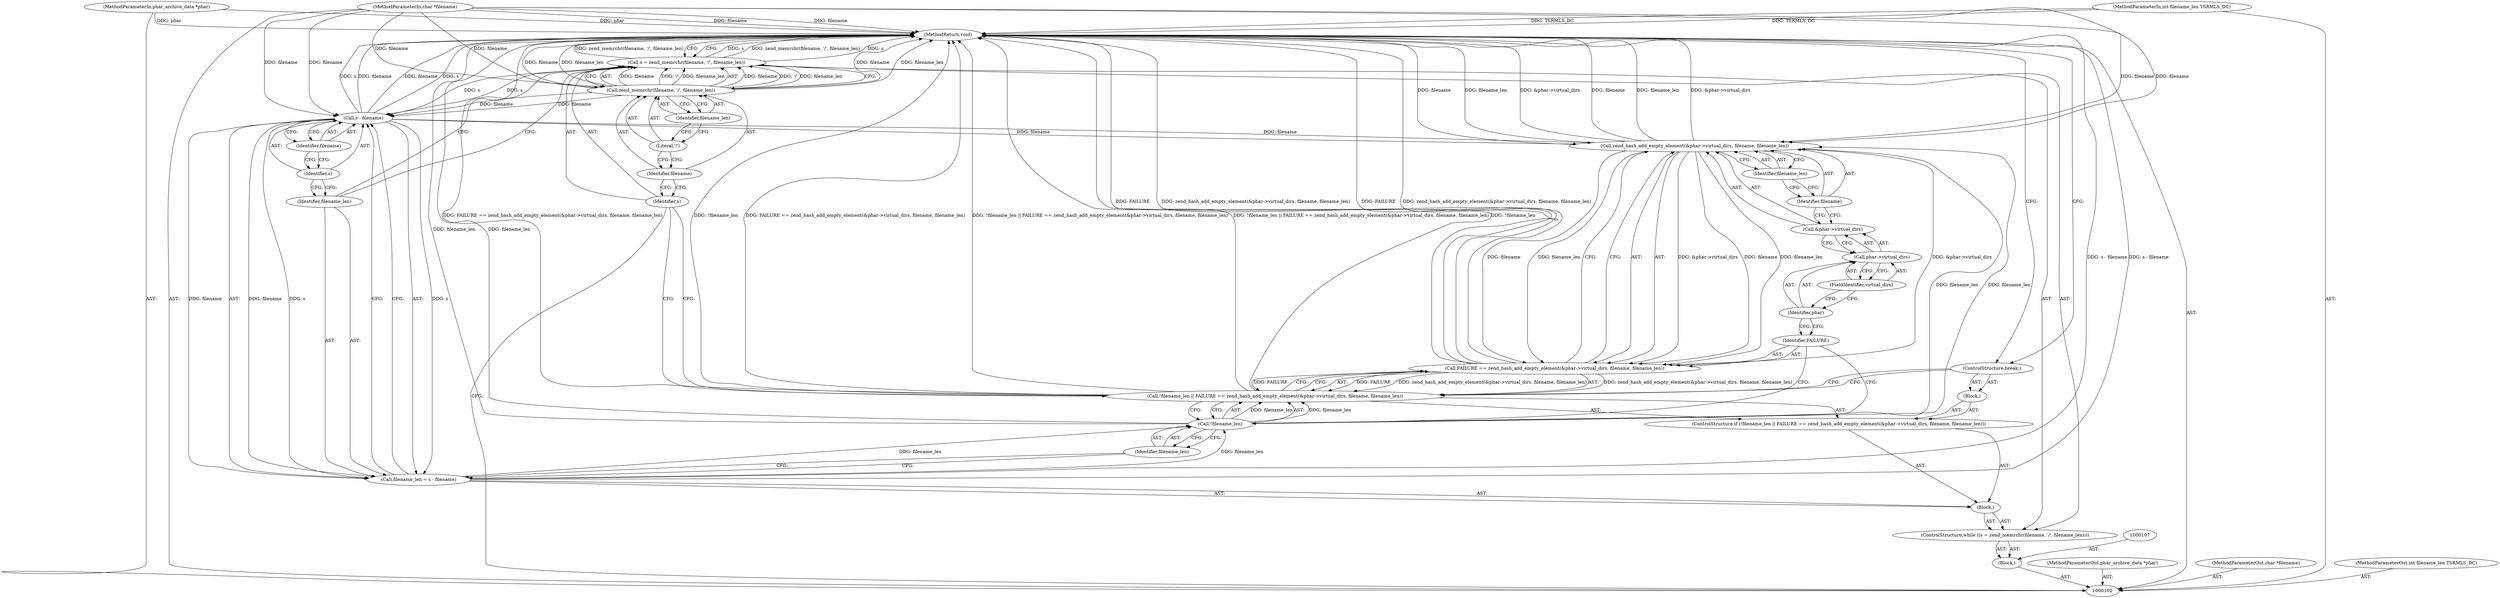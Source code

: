 digraph "0_php_1ddf72180a52d247db88ea42a3e35f824a8fbda2" {
"1000136" [label="(MethodReturn,void)"];
"1000103" [label="(MethodParameterIn,phar_archive_data *phar)"];
"1000190" [label="(MethodParameterOut,phar_archive_data *phar)"];
"1000104" [label="(MethodParameterIn,char *filename)"];
"1000191" [label="(MethodParameterOut,char *filename)"];
"1000105" [label="(MethodParameterIn,int filename_len TSRMLS_DC)"];
"1000192" [label="(MethodParameterOut,int filename_len TSRMLS_DC)"];
"1000106" [label="(Block,)"];
"1000109" [label="(Call,s = zend_memrchr(filename, '/', filename_len))"];
"1000110" [label="(Identifier,s)"];
"1000111" [label="(Call,zend_memrchr(filename, '/', filename_len))"];
"1000112" [label="(Identifier,filename)"];
"1000113" [label="(Literal,'/')"];
"1000114" [label="(Identifier,filename_len)"];
"1000115" [label="(Block,)"];
"1000108" [label="(ControlStructure,while ((s = zend_memrchr(filename, '/', filename_len))))"];
"1000116" [label="(Call,filename_len = s - filename)"];
"1000117" [label="(Identifier,filename_len)"];
"1000118" [label="(Call,s - filename)"];
"1000119" [label="(Identifier,s)"];
"1000120" [label="(Identifier,filename)"];
"1000133" [label="(Identifier,filename_len)"];
"1000134" [label="(Block,)"];
"1000121" [label="(ControlStructure,if (!filename_len || FAILURE == zend_hash_add_empty_element(&phar->virtual_dirs, filename, filename_len)))"];
"1000122" [label="(Call,!filename_len || FAILURE == zend_hash_add_empty_element(&phar->virtual_dirs, filename, filename_len))"];
"1000123" [label="(Call,!filename_len)"];
"1000124" [label="(Identifier,filename_len)"];
"1000125" [label="(Call,FAILURE == zend_hash_add_empty_element(&phar->virtual_dirs, filename, filename_len))"];
"1000126" [label="(Identifier,FAILURE)"];
"1000127" [label="(Call,zend_hash_add_empty_element(&phar->virtual_dirs, filename, filename_len))"];
"1000128" [label="(Call,&phar->virtual_dirs)"];
"1000129" [label="(Call,phar->virtual_dirs)"];
"1000130" [label="(Identifier,phar)"];
"1000131" [label="(FieldIdentifier,virtual_dirs)"];
"1000132" [label="(Identifier,filename)"];
"1000135" [label="(ControlStructure,break;)"];
"1000136" -> "1000102"  [label="AST: "];
"1000136" -> "1000109"  [label="CFG: "];
"1000136" -> "1000135"  [label="CFG: "];
"1000125" -> "1000136"  [label="DDG: FAILURE"];
"1000125" -> "1000136"  [label="DDG: zend_hash_add_empty_element(&phar->virtual_dirs, filename, filename_len)"];
"1000122" -> "1000136"  [label="DDG: FAILURE == zend_hash_add_empty_element(&phar->virtual_dirs, filename, filename_len)"];
"1000122" -> "1000136"  [label="DDG: !filename_len || FAILURE == zend_hash_add_empty_element(&phar->virtual_dirs, filename, filename_len)"];
"1000122" -> "1000136"  [label="DDG: !filename_len"];
"1000104" -> "1000136"  [label="DDG: filename"];
"1000105" -> "1000136"  [label="DDG: TSRMLS_DC"];
"1000111" -> "1000136"  [label="DDG: filename_len"];
"1000111" -> "1000136"  [label="DDG: filename"];
"1000103" -> "1000136"  [label="DDG: phar"];
"1000116" -> "1000136"  [label="DDG: s - filename"];
"1000127" -> "1000136"  [label="DDG: &phar->virtual_dirs"];
"1000127" -> "1000136"  [label="DDG: filename"];
"1000127" -> "1000136"  [label="DDG: filename_len"];
"1000118" -> "1000136"  [label="DDG: s"];
"1000118" -> "1000136"  [label="DDG: filename"];
"1000123" -> "1000136"  [label="DDG: filename_len"];
"1000109" -> "1000136"  [label="DDG: s"];
"1000109" -> "1000136"  [label="DDG: zend_memrchr(filename, '/', filename_len)"];
"1000103" -> "1000102"  [label="AST: "];
"1000103" -> "1000136"  [label="DDG: phar"];
"1000190" -> "1000102"  [label="AST: "];
"1000104" -> "1000102"  [label="AST: "];
"1000104" -> "1000136"  [label="DDG: filename"];
"1000104" -> "1000111"  [label="DDG: filename"];
"1000104" -> "1000118"  [label="DDG: filename"];
"1000104" -> "1000127"  [label="DDG: filename"];
"1000191" -> "1000102"  [label="AST: "];
"1000105" -> "1000102"  [label="AST: "];
"1000105" -> "1000136"  [label="DDG: TSRMLS_DC"];
"1000192" -> "1000102"  [label="AST: "];
"1000106" -> "1000102"  [label="AST: "];
"1000107" -> "1000106"  [label="AST: "];
"1000108" -> "1000106"  [label="AST: "];
"1000109" -> "1000108"  [label="AST: "];
"1000109" -> "1000111"  [label="CFG: "];
"1000110" -> "1000109"  [label="AST: "];
"1000111" -> "1000109"  [label="AST: "];
"1000117" -> "1000109"  [label="CFG: "];
"1000136" -> "1000109"  [label="CFG: "];
"1000109" -> "1000136"  [label="DDG: s"];
"1000109" -> "1000136"  [label="DDG: zend_memrchr(filename, '/', filename_len)"];
"1000111" -> "1000109"  [label="DDG: filename"];
"1000111" -> "1000109"  [label="DDG: '/'"];
"1000111" -> "1000109"  [label="DDG: filename_len"];
"1000109" -> "1000118"  [label="DDG: s"];
"1000110" -> "1000109"  [label="AST: "];
"1000110" -> "1000122"  [label="CFG: "];
"1000110" -> "1000102"  [label="CFG: "];
"1000112" -> "1000110"  [label="CFG: "];
"1000111" -> "1000109"  [label="AST: "];
"1000111" -> "1000114"  [label="CFG: "];
"1000112" -> "1000111"  [label="AST: "];
"1000113" -> "1000111"  [label="AST: "];
"1000114" -> "1000111"  [label="AST: "];
"1000109" -> "1000111"  [label="CFG: "];
"1000111" -> "1000136"  [label="DDG: filename_len"];
"1000111" -> "1000136"  [label="DDG: filename"];
"1000111" -> "1000109"  [label="DDG: filename"];
"1000111" -> "1000109"  [label="DDG: '/'"];
"1000111" -> "1000109"  [label="DDG: filename_len"];
"1000104" -> "1000111"  [label="DDG: filename"];
"1000111" -> "1000118"  [label="DDG: filename"];
"1000112" -> "1000111"  [label="AST: "];
"1000112" -> "1000110"  [label="CFG: "];
"1000113" -> "1000112"  [label="CFG: "];
"1000113" -> "1000111"  [label="AST: "];
"1000113" -> "1000112"  [label="CFG: "];
"1000114" -> "1000113"  [label="CFG: "];
"1000114" -> "1000111"  [label="AST: "];
"1000114" -> "1000113"  [label="CFG: "];
"1000111" -> "1000114"  [label="CFG: "];
"1000115" -> "1000108"  [label="AST: "];
"1000116" -> "1000115"  [label="AST: "];
"1000121" -> "1000115"  [label="AST: "];
"1000108" -> "1000106"  [label="AST: "];
"1000109" -> "1000108"  [label="AST: "];
"1000115" -> "1000108"  [label="AST: "];
"1000116" -> "1000115"  [label="AST: "];
"1000116" -> "1000118"  [label="CFG: "];
"1000117" -> "1000116"  [label="AST: "];
"1000118" -> "1000116"  [label="AST: "];
"1000124" -> "1000116"  [label="CFG: "];
"1000116" -> "1000136"  [label="DDG: s - filename"];
"1000118" -> "1000116"  [label="DDG: s"];
"1000118" -> "1000116"  [label="DDG: filename"];
"1000116" -> "1000123"  [label="DDG: filename_len"];
"1000117" -> "1000116"  [label="AST: "];
"1000117" -> "1000109"  [label="CFG: "];
"1000119" -> "1000117"  [label="CFG: "];
"1000118" -> "1000116"  [label="AST: "];
"1000118" -> "1000120"  [label="CFG: "];
"1000119" -> "1000118"  [label="AST: "];
"1000120" -> "1000118"  [label="AST: "];
"1000116" -> "1000118"  [label="CFG: "];
"1000118" -> "1000136"  [label="DDG: s"];
"1000118" -> "1000136"  [label="DDG: filename"];
"1000118" -> "1000116"  [label="DDG: s"];
"1000118" -> "1000116"  [label="DDG: filename"];
"1000109" -> "1000118"  [label="DDG: s"];
"1000111" -> "1000118"  [label="DDG: filename"];
"1000104" -> "1000118"  [label="DDG: filename"];
"1000118" -> "1000127"  [label="DDG: filename"];
"1000119" -> "1000118"  [label="AST: "];
"1000119" -> "1000117"  [label="CFG: "];
"1000120" -> "1000119"  [label="CFG: "];
"1000120" -> "1000118"  [label="AST: "];
"1000120" -> "1000119"  [label="CFG: "];
"1000118" -> "1000120"  [label="CFG: "];
"1000133" -> "1000127"  [label="AST: "];
"1000133" -> "1000132"  [label="CFG: "];
"1000127" -> "1000133"  [label="CFG: "];
"1000134" -> "1000121"  [label="AST: "];
"1000135" -> "1000134"  [label="AST: "];
"1000121" -> "1000115"  [label="AST: "];
"1000122" -> "1000121"  [label="AST: "];
"1000134" -> "1000121"  [label="AST: "];
"1000122" -> "1000121"  [label="AST: "];
"1000122" -> "1000123"  [label="CFG: "];
"1000122" -> "1000125"  [label="CFG: "];
"1000123" -> "1000122"  [label="AST: "];
"1000125" -> "1000122"  [label="AST: "];
"1000110" -> "1000122"  [label="CFG: "];
"1000135" -> "1000122"  [label="CFG: "];
"1000122" -> "1000136"  [label="DDG: FAILURE == zend_hash_add_empty_element(&phar->virtual_dirs, filename, filename_len)"];
"1000122" -> "1000136"  [label="DDG: !filename_len || FAILURE == zend_hash_add_empty_element(&phar->virtual_dirs, filename, filename_len)"];
"1000122" -> "1000136"  [label="DDG: !filename_len"];
"1000123" -> "1000122"  [label="DDG: filename_len"];
"1000125" -> "1000122"  [label="DDG: FAILURE"];
"1000125" -> "1000122"  [label="DDG: zend_hash_add_empty_element(&phar->virtual_dirs, filename, filename_len)"];
"1000123" -> "1000122"  [label="AST: "];
"1000123" -> "1000124"  [label="CFG: "];
"1000124" -> "1000123"  [label="AST: "];
"1000126" -> "1000123"  [label="CFG: "];
"1000122" -> "1000123"  [label="CFG: "];
"1000123" -> "1000136"  [label="DDG: filename_len"];
"1000123" -> "1000122"  [label="DDG: filename_len"];
"1000116" -> "1000123"  [label="DDG: filename_len"];
"1000123" -> "1000127"  [label="DDG: filename_len"];
"1000124" -> "1000123"  [label="AST: "];
"1000124" -> "1000116"  [label="CFG: "];
"1000123" -> "1000124"  [label="CFG: "];
"1000125" -> "1000122"  [label="AST: "];
"1000125" -> "1000127"  [label="CFG: "];
"1000126" -> "1000125"  [label="AST: "];
"1000127" -> "1000125"  [label="AST: "];
"1000122" -> "1000125"  [label="CFG: "];
"1000125" -> "1000136"  [label="DDG: FAILURE"];
"1000125" -> "1000136"  [label="DDG: zend_hash_add_empty_element(&phar->virtual_dirs, filename, filename_len)"];
"1000125" -> "1000122"  [label="DDG: FAILURE"];
"1000125" -> "1000122"  [label="DDG: zend_hash_add_empty_element(&phar->virtual_dirs, filename, filename_len)"];
"1000127" -> "1000125"  [label="DDG: &phar->virtual_dirs"];
"1000127" -> "1000125"  [label="DDG: filename"];
"1000127" -> "1000125"  [label="DDG: filename_len"];
"1000126" -> "1000125"  [label="AST: "];
"1000126" -> "1000123"  [label="CFG: "];
"1000130" -> "1000126"  [label="CFG: "];
"1000127" -> "1000125"  [label="AST: "];
"1000127" -> "1000133"  [label="CFG: "];
"1000128" -> "1000127"  [label="AST: "];
"1000132" -> "1000127"  [label="AST: "];
"1000133" -> "1000127"  [label="AST: "];
"1000125" -> "1000127"  [label="CFG: "];
"1000127" -> "1000136"  [label="DDG: &phar->virtual_dirs"];
"1000127" -> "1000136"  [label="DDG: filename"];
"1000127" -> "1000136"  [label="DDG: filename_len"];
"1000127" -> "1000125"  [label="DDG: &phar->virtual_dirs"];
"1000127" -> "1000125"  [label="DDG: filename"];
"1000127" -> "1000125"  [label="DDG: filename_len"];
"1000118" -> "1000127"  [label="DDG: filename"];
"1000104" -> "1000127"  [label="DDG: filename"];
"1000123" -> "1000127"  [label="DDG: filename_len"];
"1000128" -> "1000127"  [label="AST: "];
"1000128" -> "1000129"  [label="CFG: "];
"1000129" -> "1000128"  [label="AST: "];
"1000132" -> "1000128"  [label="CFG: "];
"1000129" -> "1000128"  [label="AST: "];
"1000129" -> "1000131"  [label="CFG: "];
"1000130" -> "1000129"  [label="AST: "];
"1000131" -> "1000129"  [label="AST: "];
"1000128" -> "1000129"  [label="CFG: "];
"1000130" -> "1000129"  [label="AST: "];
"1000130" -> "1000126"  [label="CFG: "];
"1000131" -> "1000130"  [label="CFG: "];
"1000131" -> "1000129"  [label="AST: "];
"1000131" -> "1000130"  [label="CFG: "];
"1000129" -> "1000131"  [label="CFG: "];
"1000132" -> "1000127"  [label="AST: "];
"1000132" -> "1000128"  [label="CFG: "];
"1000133" -> "1000132"  [label="CFG: "];
"1000135" -> "1000134"  [label="AST: "];
"1000135" -> "1000122"  [label="CFG: "];
"1000136" -> "1000135"  [label="CFG: "];
}
